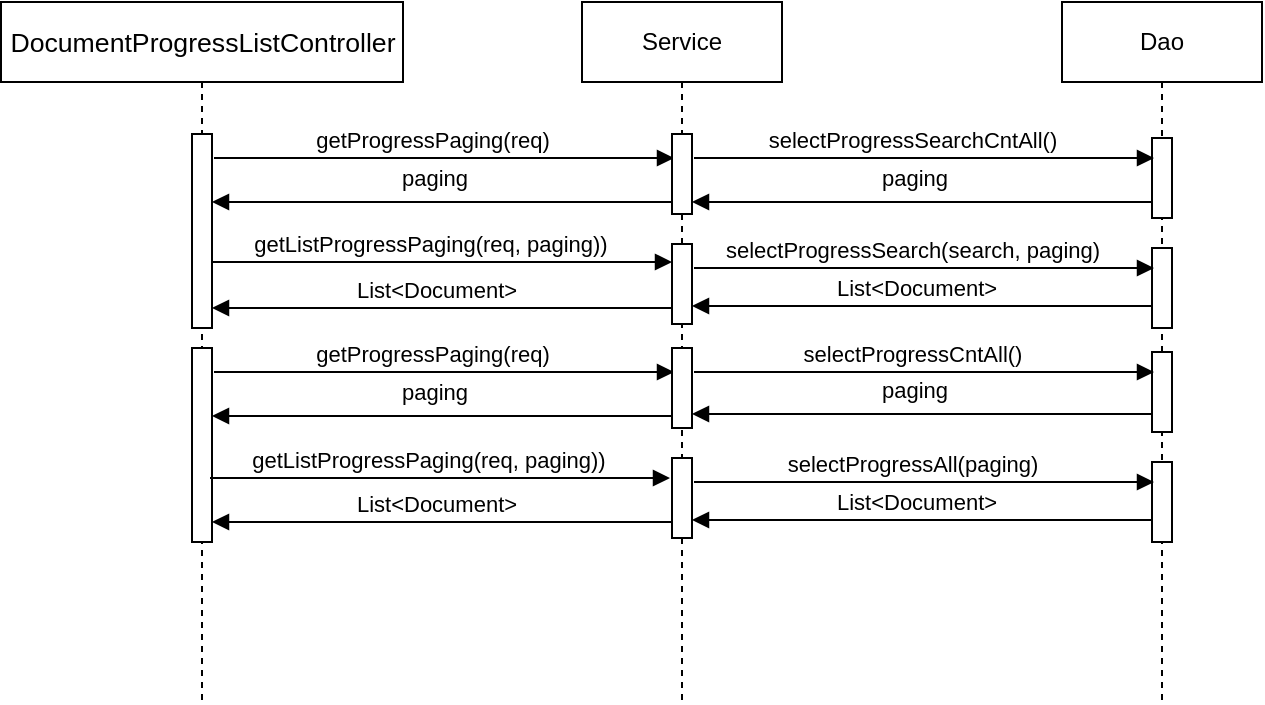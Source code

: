 <mxfile version="13.2.6" type="github"><diagram id="ld4nVVNxwZlg8SLXFiCq" name="Page-1"><mxGraphModel dx="1422" dy="762" grid="1" gridSize="10" guides="1" tooltips="1" connect="1" arrows="1" fold="1" page="1" pageScale="1" pageWidth="827" pageHeight="1169" math="0" shadow="0"><root><mxCell id="0"/><mxCell id="1" parent="0"/><mxCell id="WEwqhi5FSiqMH1mYrQxp-27" value="Dao" style="shape=umlLifeline;perimeter=lifelinePerimeter;whiteSpace=wrap;html=1;container=1;collapsible=0;recursiveResize=0;outlineConnect=0;" vertex="1" parent="1"><mxGeometry x="604" y="80" width="100" height="350" as="geometry"/></mxCell><mxCell id="WEwqhi5FSiqMH1mYrQxp-28" value="Service" style="shape=umlLifeline;perimeter=lifelinePerimeter;whiteSpace=wrap;html=1;container=1;collapsible=0;recursiveResize=0;outlineConnect=0;" vertex="1" parent="1"><mxGeometry x="364" y="80" width="100" height="350" as="geometry"/></mxCell><mxCell id="WEwqhi5FSiqMH1mYrQxp-29" value="&lt;span style=&quot;font-size: 10pt ; font-family: &amp;#34;arial&amp;#34;&quot;&gt;DocumentProgressListController&lt;/span&gt;" style="shape=umlLifeline;perimeter=lifelinePerimeter;whiteSpace=wrap;html=1;container=1;collapsible=0;recursiveResize=0;outlineConnect=0;" vertex="1" parent="1"><mxGeometry x="73.5" y="80" width="201" height="350" as="geometry"/></mxCell><mxCell id="WEwqhi5FSiqMH1mYrQxp-1" value="" style="html=1;points=[];perimeter=orthogonalPerimeter;" vertex="1" parent="1"><mxGeometry x="169" y="146" width="10" height="97" as="geometry"/></mxCell><mxCell id="WEwqhi5FSiqMH1mYrQxp-2" value="" style="html=1;points=[];perimeter=orthogonalPerimeter;" vertex="1" parent="1"><mxGeometry x="649" y="148" width="10" height="40" as="geometry"/></mxCell><mxCell id="WEwqhi5FSiqMH1mYrQxp-3" value="getProgressPaging(req)" style="html=1;verticalAlign=bottom;endArrow=block;" edge="1" parent="1"><mxGeometry x="-0.058" width="80" relative="1" as="geometry"><mxPoint x="180" y="158" as="sourcePoint"/><mxPoint x="410" y="158" as="targetPoint"/><mxPoint as="offset"/></mxGeometry></mxCell><mxCell id="WEwqhi5FSiqMH1mYrQxp-4" value="selectProgressSearchCntAll()" style="html=1;verticalAlign=bottom;endArrow=block;" edge="1" parent="1"><mxGeometry x="-0.058" width="80" relative="1" as="geometry"><mxPoint x="420" y="158" as="sourcePoint"/><mxPoint x="650" y="158" as="targetPoint"/><mxPoint as="offset"/></mxGeometry></mxCell><mxCell id="WEwqhi5FSiqMH1mYrQxp-5" value="" style="html=1;points=[];perimeter=orthogonalPerimeter;" vertex="1" parent="1"><mxGeometry x="649" y="203" width="10" height="40" as="geometry"/></mxCell><mxCell id="WEwqhi5FSiqMH1mYrQxp-6" value="selectProgressSearch(search, paging)" style="html=1;verticalAlign=bottom;endArrow=block;" edge="1" parent="1"><mxGeometry x="-0.058" width="80" relative="1" as="geometry"><mxPoint x="420" y="213" as="sourcePoint"/><mxPoint x="650" y="213" as="targetPoint"/><mxPoint as="offset"/></mxGeometry></mxCell><mxCell id="WEwqhi5FSiqMH1mYrQxp-7" value="List&amp;lt;Document&amp;gt;" style="html=1;verticalAlign=bottom;endArrow=block;" edge="1" parent="1"><mxGeometry x="0.026" width="80" relative="1" as="geometry"><mxPoint x="649" y="232" as="sourcePoint"/><mxPoint x="419" y="232" as="targetPoint"/><mxPoint as="offset"/></mxGeometry></mxCell><mxCell id="WEwqhi5FSiqMH1mYrQxp-8" value="List&amp;lt;Document&amp;gt;" style="html=1;verticalAlign=bottom;endArrow=block;" edge="1" parent="1"><mxGeometry x="0.026" width="80" relative="1" as="geometry"><mxPoint x="409" y="233" as="sourcePoint"/><mxPoint x="179" y="233" as="targetPoint"/><mxPoint as="offset"/></mxGeometry></mxCell><mxCell id="WEwqhi5FSiqMH1mYrQxp-9" value="" style="html=1;points=[];perimeter=orthogonalPerimeter;" vertex="1" parent="1"><mxGeometry x="169" y="253" width="10" height="97" as="geometry"/></mxCell><mxCell id="WEwqhi5FSiqMH1mYrQxp-10" value="" style="html=1;points=[];perimeter=orthogonalPerimeter;" vertex="1" parent="1"><mxGeometry x="649" y="255" width="10" height="40" as="geometry"/></mxCell><mxCell id="WEwqhi5FSiqMH1mYrQxp-11" value="getProgressPaging(req)" style="html=1;verticalAlign=bottom;endArrow=block;" edge="1" parent="1"><mxGeometry x="-0.058" width="80" relative="1" as="geometry"><mxPoint x="180" y="265" as="sourcePoint"/><mxPoint x="410" y="265" as="targetPoint"/><mxPoint as="offset"/></mxGeometry></mxCell><mxCell id="WEwqhi5FSiqMH1mYrQxp-12" value="selectProgressCntAll()" style="html=1;verticalAlign=bottom;endArrow=block;" edge="1" parent="1"><mxGeometry x="-0.058" width="80" relative="1" as="geometry"><mxPoint x="420" y="265" as="sourcePoint"/><mxPoint x="650" y="265" as="targetPoint"/><mxPoint as="offset"/></mxGeometry></mxCell><mxCell id="WEwqhi5FSiqMH1mYrQxp-13" value="" style="html=1;points=[];perimeter=orthogonalPerimeter;" vertex="1" parent="1"><mxGeometry x="649" y="310" width="10" height="40" as="geometry"/></mxCell><mxCell id="WEwqhi5FSiqMH1mYrQxp-14" value="selectProgressAll(paging)" style="html=1;verticalAlign=bottom;endArrow=block;" edge="1" parent="1"><mxGeometry x="-0.058" width="80" relative="1" as="geometry"><mxPoint x="420" y="320" as="sourcePoint"/><mxPoint x="650" y="320" as="targetPoint"/><mxPoint as="offset"/></mxGeometry></mxCell><mxCell id="WEwqhi5FSiqMH1mYrQxp-15" value="List&amp;lt;Document&amp;gt;" style="html=1;verticalAlign=bottom;endArrow=block;" edge="1" parent="1"><mxGeometry x="0.026" width="80" relative="1" as="geometry"><mxPoint x="649" y="339" as="sourcePoint"/><mxPoint x="419" y="339" as="targetPoint"/><mxPoint as="offset"/></mxGeometry></mxCell><mxCell id="WEwqhi5FSiqMH1mYrQxp-16" value="List&amp;lt;Document&amp;gt;" style="html=1;verticalAlign=bottom;endArrow=block;" edge="1" parent="1"><mxGeometry x="0.026" width="80" relative="1" as="geometry"><mxPoint x="409" y="340" as="sourcePoint"/><mxPoint x="179" y="340" as="targetPoint"/><mxPoint as="offset"/></mxGeometry></mxCell><mxCell id="WEwqhi5FSiqMH1mYrQxp-17" value="getListProgressPaging(req, paging))" style="html=1;verticalAlign=bottom;endArrow=block;" edge="1" parent="1"><mxGeometry x="-0.058" width="80" relative="1" as="geometry"><mxPoint x="179" y="210" as="sourcePoint"/><mxPoint x="409" y="210" as="targetPoint"/><mxPoint as="offset"/></mxGeometry></mxCell><mxCell id="WEwqhi5FSiqMH1mYrQxp-18" value="getListProgressPaging(req, paging))" style="html=1;verticalAlign=bottom;endArrow=block;" edge="1" parent="1"><mxGeometry x="-0.058" width="80" relative="1" as="geometry"><mxPoint x="178" y="318" as="sourcePoint"/><mxPoint x="408" y="318" as="targetPoint"/><mxPoint as="offset"/></mxGeometry></mxCell><mxCell id="WEwqhi5FSiqMH1mYrQxp-19" value="" style="html=1;points=[];perimeter=orthogonalPerimeter;" vertex="1" parent="1"><mxGeometry x="409" y="146" width="10" height="40" as="geometry"/></mxCell><mxCell id="WEwqhi5FSiqMH1mYrQxp-20" value="" style="html=1;points=[];perimeter=orthogonalPerimeter;" vertex="1" parent="1"><mxGeometry x="409" y="201" width="10" height="40" as="geometry"/></mxCell><mxCell id="WEwqhi5FSiqMH1mYrQxp-21" value="" style="html=1;points=[];perimeter=orthogonalPerimeter;" vertex="1" parent="1"><mxGeometry x="409" y="253" width="10" height="40" as="geometry"/></mxCell><mxCell id="WEwqhi5FSiqMH1mYrQxp-22" value="" style="html=1;points=[];perimeter=orthogonalPerimeter;" vertex="1" parent="1"><mxGeometry x="409" y="308" width="10" height="40" as="geometry"/></mxCell><mxCell id="WEwqhi5FSiqMH1mYrQxp-23" value="paging" style="html=1;verticalAlign=bottom;endArrow=block;" edge="1" parent="1"><mxGeometry x="0.035" y="-3" width="80" relative="1" as="geometry"><mxPoint x="649" y="180" as="sourcePoint"/><mxPoint x="419" y="180" as="targetPoint"/><mxPoint as="offset"/></mxGeometry></mxCell><mxCell id="WEwqhi5FSiqMH1mYrQxp-24" value="paging" style="html=1;verticalAlign=bottom;endArrow=block;" edge="1" parent="1"><mxGeometry x="0.035" y="-3" width="80" relative="1" as="geometry"><mxPoint x="409" y="180" as="sourcePoint"/><mxPoint x="179" y="180" as="targetPoint"/><mxPoint as="offset"/></mxGeometry></mxCell><mxCell id="WEwqhi5FSiqMH1mYrQxp-25" value="paging" style="html=1;verticalAlign=bottom;endArrow=block;" edge="1" parent="1"><mxGeometry x="0.035" y="-3" width="80" relative="1" as="geometry"><mxPoint x="649" y="286" as="sourcePoint"/><mxPoint x="419" y="286" as="targetPoint"/><mxPoint as="offset"/></mxGeometry></mxCell><mxCell id="WEwqhi5FSiqMH1mYrQxp-26" value="paging" style="html=1;verticalAlign=bottom;endArrow=block;" edge="1" parent="1"><mxGeometry x="0.035" y="-3" width="80" relative="1" as="geometry"><mxPoint x="409" y="287" as="sourcePoint"/><mxPoint x="179" y="287" as="targetPoint"/><mxPoint as="offset"/></mxGeometry></mxCell></root></mxGraphModel></diagram></mxfile>
